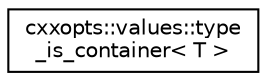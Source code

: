 digraph "Graphical Class Hierarchy"
{
 // LATEX_PDF_SIZE
  edge [fontname="Helvetica",fontsize="10",labelfontname="Helvetica",labelfontsize="10"];
  node [fontname="Helvetica",fontsize="10",shape=record];
  rankdir="LR";
  Node0 [label="cxxopts::values::type\l_is_container\< T \>",height=0.2,width=0.4,color="black", fillcolor="white", style="filled",URL="$structcxxopts_1_1values_1_1type__is__container.html",tooltip=" "];
}
